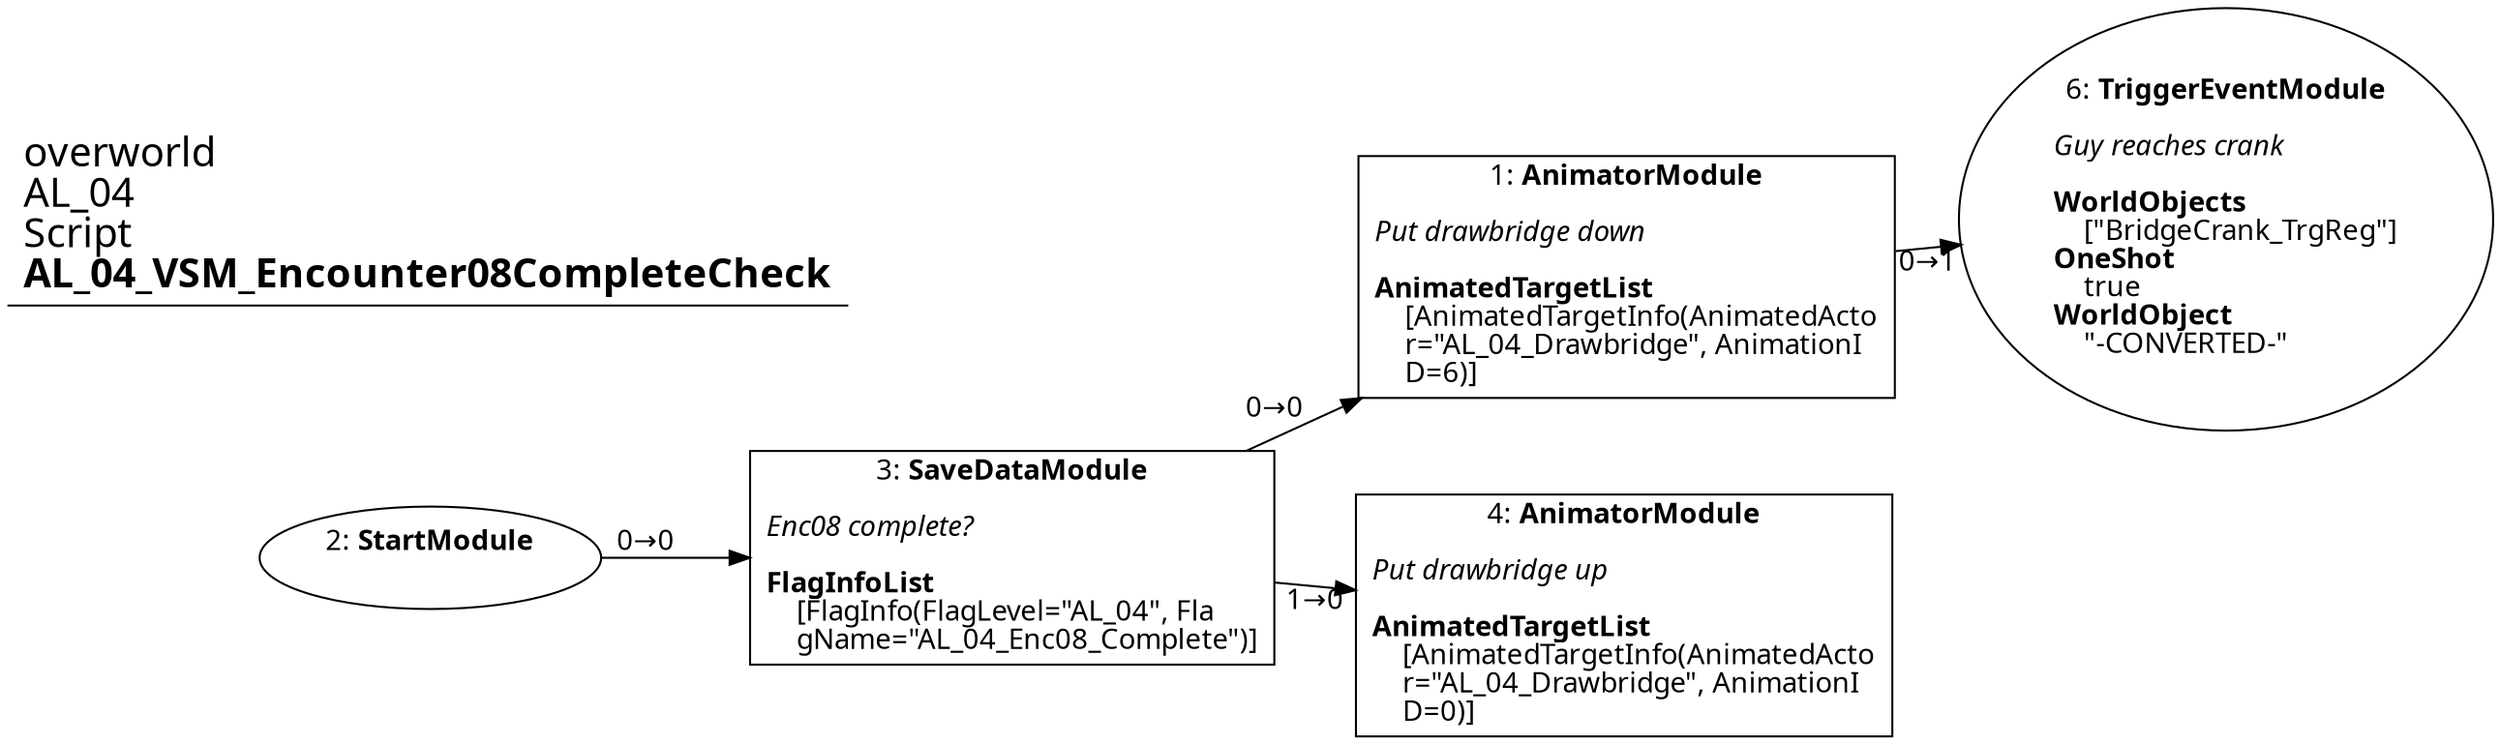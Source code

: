 digraph {
    layout = fdp;
    overlap = prism;
    sep = "+16";
    splines = spline;

    node [ shape = box ];

    graph [ fontname = "Segoe UI" ];
    node [ fontname = "Segoe UI" ];
    edge [ fontname = "Segoe UI" ];

    1 [ label = <1: <b>AnimatorModule</b><br/><br/><i>Put drawbridge down<br align="left"/></i><br align="left"/><b>AnimatedTargetList</b><br align="left"/>    [AnimatedTargetInfo(AnimatedActo<br align="left"/>    r=&quot;AL_04_Drawbridge&quot;, AnimationI<br align="left"/>    D=6)]<br align="left"/>> ];
    1 [ pos = "0.48700002,-0.010000001!" ];
    1 -> 6 [ label = "0→1" ];

    2 [ label = <2: <b>StartModule</b><br/><br/>> ];
    2 [ shape = oval ]
    2 [ pos = "0.010000001,-0.12200001!" ];
    2 -> 3 [ label = "0→0" ];

    3 [ label = <3: <b>SaveDataModule</b><br/><br/><i>Enc08 complete?<br align="left"/></i><br align="left"/><b>FlagInfoList</b><br align="left"/>    [FlagInfo(FlagLevel=&quot;AL_04&quot;, Fla<br align="left"/>    gName=&quot;AL_04_Enc08_Complete&quot;)]<br align="left"/>> ];
    3 [ pos = "0.24200001,-0.12200001!" ];
    3 -> 1 [ label = "0→0" ];
    3 -> 4 [ label = "1→0" ];

    4 [ label = <4: <b>AnimatorModule</b><br/><br/><i>Put drawbridge up<br align="left"/></i><br align="left"/><b>AnimatedTargetList</b><br align="left"/>    [AnimatedTargetInfo(AnimatedActo<br align="left"/>    r=&quot;AL_04_Drawbridge&quot;, AnimationI<br align="left"/>    D=0)]<br align="left"/>> ];
    4 [ pos = "0.48600003,-0.14500001!" ];

    6 [ label = <6: <b>TriggerEventModule</b><br/><br/><i>Guy reaches crank<br align="left"/></i><br align="left"/><b>WorldObjects</b><br align="left"/>    [&quot;BridgeCrank_TrgReg&quot;]<br align="left"/><b>OneShot</b><br align="left"/>    true<br align="left"/><b>WorldObject</b><br align="left"/>    &quot;-CONVERTED-&quot;<br align="left"/>> ];
    6 [ shape = oval ]
    6 [ pos = "0.726,0.013!" ];

    title [ pos = "0.009000001,0.014!" ];
    title [ shape = underline ];
    title [ label = <<font point-size="20">overworld<br align="left"/>AL_04<br align="left"/>Script<br align="left"/><b>AL_04_VSM_Encounter08CompleteCheck</b><br align="left"/></font>> ];
}
